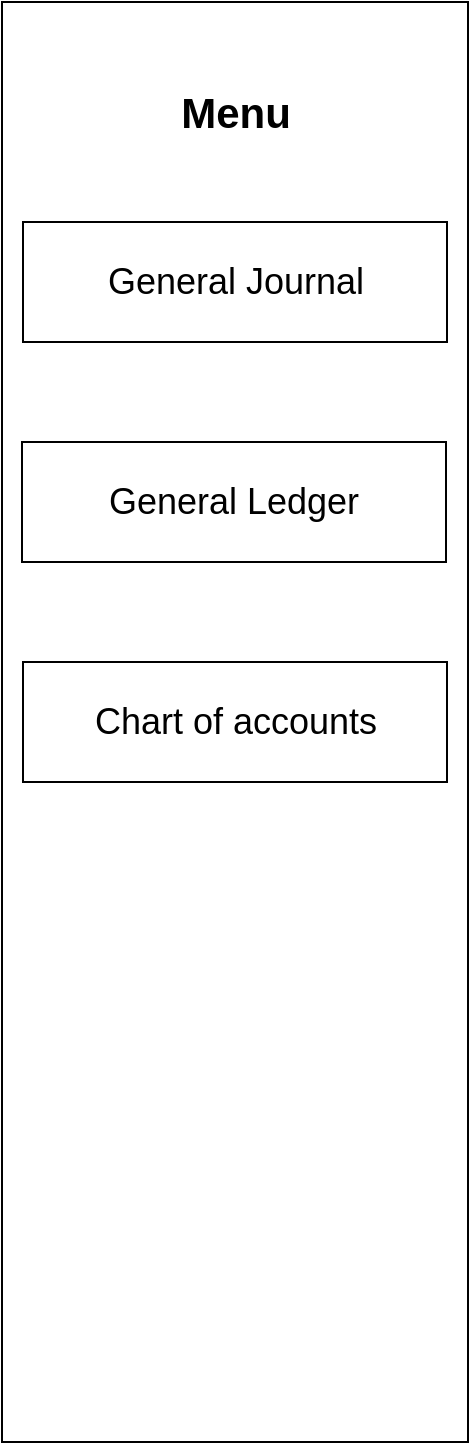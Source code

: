 <mxfile version="27.0.9">
  <diagram name="Page-1" id="2nRrqhnb5a-VOsMXQsvd">
    <mxGraphModel dx="868" dy="556" grid="1" gridSize="10" guides="1" tooltips="1" connect="1" arrows="1" fold="1" page="1" pageScale="1" pageWidth="850" pageHeight="1100" math="0" shadow="0">
      <root>
        <mxCell id="0" />
        <mxCell id="1" parent="0" />
        <mxCell id="crczGmT6R2dWqmakCXiJ-3" value="" style="rounded=0;whiteSpace=wrap;html=1;" parent="1" vertex="1">
          <mxGeometry x="40" y="40" width="233" height="720" as="geometry" />
        </mxCell>
        <mxCell id="crczGmT6R2dWqmakCXiJ-5" value="&lt;span style=&quot;font-size: 18px;&quot;&gt;General Journal&lt;/span&gt;" style="rounded=0;whiteSpace=wrap;html=1;" parent="1" vertex="1">
          <mxGeometry x="50.5" y="150" width="212" height="60" as="geometry" />
        </mxCell>
        <mxCell id="crczGmT6R2dWqmakCXiJ-6" value="Menu" style="text;html=1;align=center;verticalAlign=middle;whiteSpace=wrap;rounded=0;fontSize=21;fontStyle=1" parent="1" vertex="1">
          <mxGeometry x="124.75" y="80" width="63.5" height="30" as="geometry" />
        </mxCell>
        <mxCell id="crczGmT6R2dWqmakCXiJ-8" value="&lt;span style=&quot;font-size: 18px;&quot;&gt;Chart of accounts&lt;/span&gt;" style="rounded=0;whiteSpace=wrap;html=1;" parent="1" vertex="1">
          <mxGeometry x="50.5" y="370" width="212" height="60" as="geometry" />
        </mxCell>
        <mxCell id="crczGmT6R2dWqmakCXiJ-9" value="&lt;span style=&quot;font-size: 18px;&quot;&gt;General Ledger&lt;/span&gt;" style="rounded=0;whiteSpace=wrap;html=1;" parent="1" vertex="1">
          <mxGeometry x="50" y="260" width="212" height="60" as="geometry" />
        </mxCell>
      </root>
    </mxGraphModel>
  </diagram>
</mxfile>
